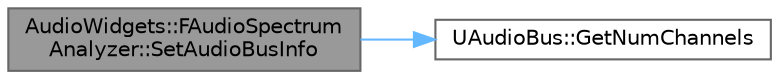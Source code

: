 digraph "AudioWidgets::FAudioSpectrumAnalyzer::SetAudioBusInfo"
{
 // INTERACTIVE_SVG=YES
 // LATEX_PDF_SIZE
  bgcolor="transparent";
  edge [fontname=Helvetica,fontsize=10,labelfontname=Helvetica,labelfontsize=10];
  node [fontname=Helvetica,fontsize=10,shape=box,height=0.2,width=0.4];
  rankdir="LR";
  Node1 [id="Node000001",label="AudioWidgets::FAudioSpectrum\lAnalyzer::SetAudioBusInfo",height=0.2,width=0.4,color="gray40", fillcolor="grey60", style="filled", fontcolor="black",tooltip="If the Audio Bus to analyze changes (due to channel count change), handle this here."];
  Node1 -> Node2 [id="edge1_Node000001_Node000002",color="steelblue1",style="solid",tooltip=" "];
  Node2 [id="Node000002",label="UAudioBus::GetNumChannels",height=0.2,width=0.4,color="grey40", fillcolor="white", style="filled",URL="$d6/da1/classUAudioBus.html#a50fa4b5e33ad685abdf589763ab830be",tooltip=" "];
}
